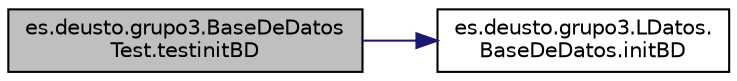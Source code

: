 digraph "es.deusto.grupo3.BaseDeDatosTest.testinitBD"
{
  edge [fontname="Helvetica",fontsize="10",labelfontname="Helvetica",labelfontsize="10"];
  node [fontname="Helvetica",fontsize="10",shape=record];
  rankdir="LR";
  Node21 [label="es.deusto.grupo3.BaseDeDatos\lTest.testinitBD",height=0.2,width=0.4,color="black", fillcolor="grey75", style="filled", fontcolor="black"];
  Node21 -> Node22 [color="midnightblue",fontsize="10",style="solid",fontname="Helvetica"];
  Node22 [label="es.deusto.grupo3.LDatos.\lBaseDeDatos.initBD",height=0.2,width=0.4,color="black", fillcolor="white", style="filled",URL="$classes_1_1deusto_1_1grupo3_1_1_l_datos_1_1_base_de_datos.html#a3378d3c4ce28b31d5183509907facad3"];
}
